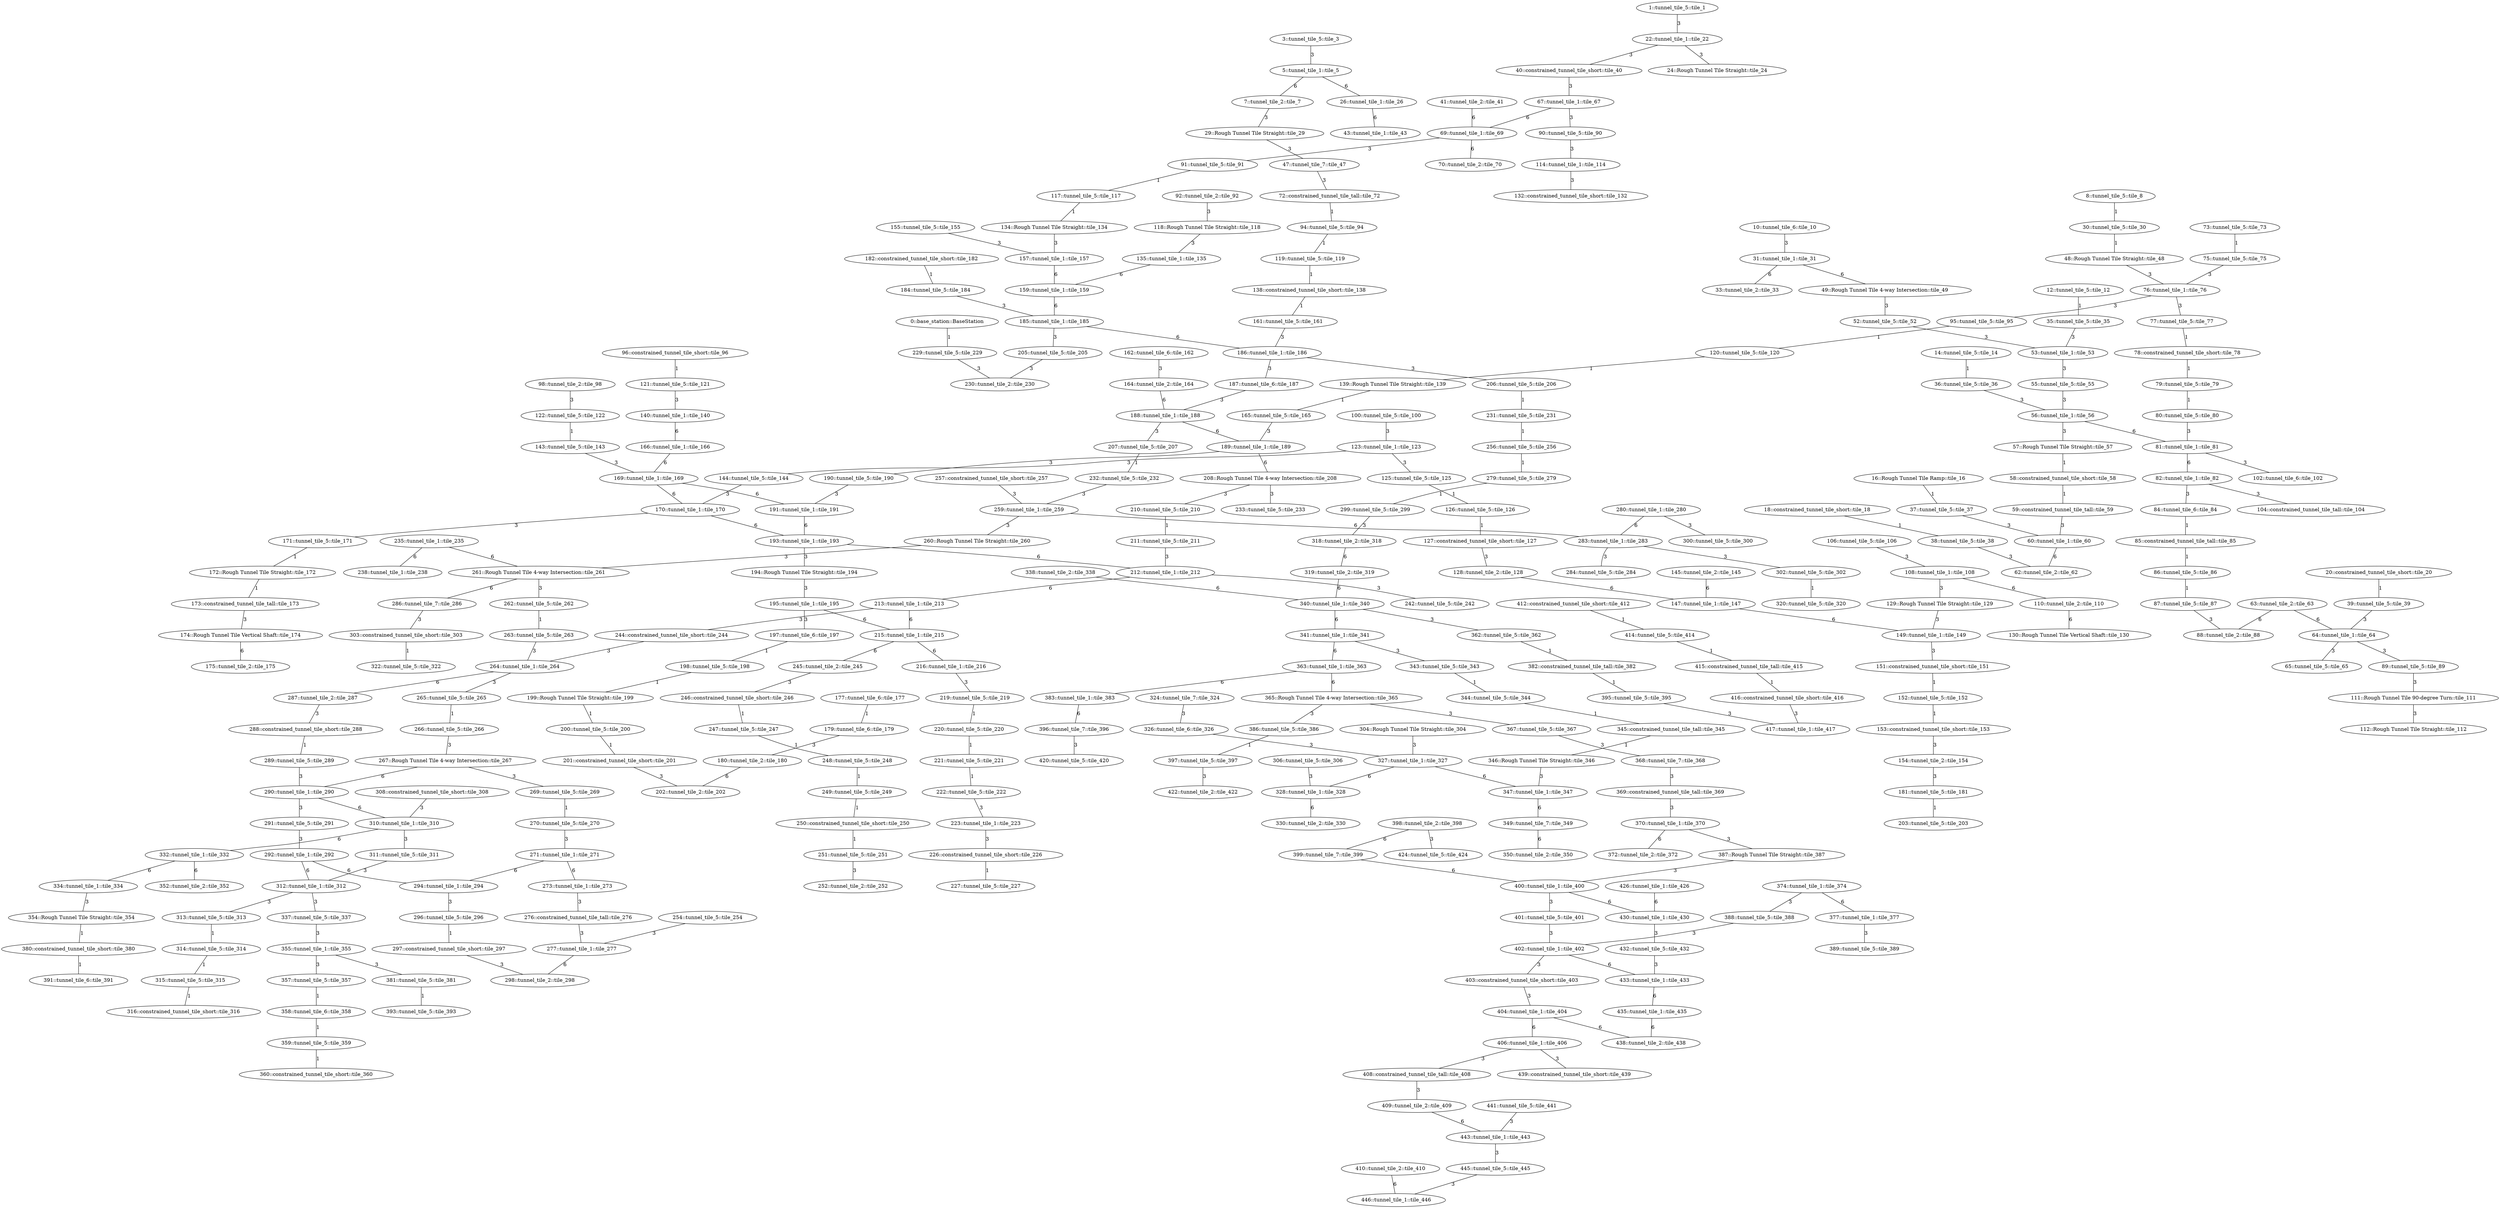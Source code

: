 /* Visibility graph for 01/tunnel_circuit_01.tsv */
/* Generated with the tile_tsv.py script: */
/*   tile_tsv.py 01/tunnel_circuit_01.tsv -\-graph-file 01/tunnel_circuit_01.dot -\-world-file 01/tunnel_circuit_01.sdf -\-world-name tunnel_circuit_01 -\-y0 200 */

graph {
  /* ==== Vertices ==== */

  /* Base station / Staging area */
  0   [label="0::base_station::BaseStation"];

  1   [label="1::tunnel_tile_5::tile_1"];
  3   [label="3::tunnel_tile_5::tile_3"];
  5   [label="5::tunnel_tile_1::tile_5"];
  7   [label="7::tunnel_tile_2::tile_7"];
  8   [label="8::tunnel_tile_5::tile_8"];
  10  [label="10::tunnel_tile_6::tile_10"];
  12  [label="12::tunnel_tile_5::tile_12"];
  14  [label="14::tunnel_tile_5::tile_14"];
  16  [label="16::Rough Tunnel Tile Ramp::tile_16"];
  18  [label="18::constrained_tunnel_tile_short::tile_18"];
  20  [label="20::constrained_tunnel_tile_short::tile_20"];
  22  [label="22::tunnel_tile_1::tile_22"];
  24  [label="24::Rough Tunnel Tile Straight::tile_24"];
  26  [label="26::tunnel_tile_1::tile_26"];
  29  [label="29::Rough Tunnel Tile Straight::tile_29"];
  30  [label="30::tunnel_tile_5::tile_30"];
  31  [label="31::tunnel_tile_1::tile_31"];
  33  [label="33::tunnel_tile_2::tile_33"];
  35  [label="35::tunnel_tile_5::tile_35"];
  36  [label="36::tunnel_tile_5::tile_36"];
  37  [label="37::tunnel_tile_5::tile_37"];
  38  [label="38::tunnel_tile_5::tile_38"];
  39  [label="39::tunnel_tile_5::tile_39"];
  40  [label="40::constrained_tunnel_tile_short::tile_40"];
  41  [label="41::tunnel_tile_2::tile_41"];
  43  [label="43::tunnel_tile_1::tile_43"];
  47  [label="47::tunnel_tile_7::tile_47"];
  48  [label="48::Rough Tunnel Tile Straight::tile_48"];
  49  [label="49::Rough Tunnel Tile 4-way Intersection::tile_49"];
  52  [label="52::tunnel_tile_5::tile_52"];
  53  [label="53::tunnel_tile_1::tile_53"];
  55  [label="55::tunnel_tile_5::tile_55"];
  56  [label="56::tunnel_tile_1::tile_56"];
  57  [label="57::Rough Tunnel Tile Straight::tile_57"];
  58  [label="58::constrained_tunnel_tile_short::tile_58"];
  59  [label="59::constrained_tunnel_tile_tall::tile_59"];
  60  [label="60::tunnel_tile_1::tile_60"];
  62  [label="62::tunnel_tile_2::tile_62"];
  63  [label="63::tunnel_tile_2::tile_63"];
  64  [label="64::tunnel_tile_1::tile_64"];
  65  [label="65::tunnel_tile_5::tile_65"];
  67  [label="67::tunnel_tile_1::tile_67"];
  69  [label="69::tunnel_tile_1::tile_69"];
  70  [label="70::tunnel_tile_2::tile_70"];
  72  [label="72::constrained_tunnel_tile_tall::tile_72"];
  73  [label="73::tunnel_tile_5::tile_73"];
  75  [label="75::tunnel_tile_5::tile_75"];
  76  [label="76::tunnel_tile_1::tile_76"];
  77  [label="77::tunnel_tile_5::tile_77"];
  78  [label="78::constrained_tunnel_tile_short::tile_78"];
  79  [label="79::tunnel_tile_5::tile_79"];
  80  [label="80::tunnel_tile_5::tile_80"];
  81  [label="81::tunnel_tile_1::tile_81"];
  82  [label="82::tunnel_tile_1::tile_82"];
  84  [label="84::tunnel_tile_6::tile_84"];
  85  [label="85::constrained_tunnel_tile_tall::tile_85"];
  86  [label="86::tunnel_tile_5::tile_86"];
  87  [label="87::tunnel_tile_5::tile_87"];
  88  [label="88::tunnel_tile_2::tile_88"];
  89  [label="89::tunnel_tile_5::tile_89"];
  90  [label="90::tunnel_tile_5::tile_90"];
  91  [label="91::tunnel_tile_5::tile_91"];
  92  [label="92::tunnel_tile_2::tile_92"];
  94  [label="94::tunnel_tile_5::tile_94"];
  95  [label="95::tunnel_tile_5::tile_95"];
  96  [label="96::constrained_tunnel_tile_short::tile_96"];
  98  [label="98::tunnel_tile_2::tile_98"];
  100 [label="100::tunnel_tile_5::tile_100"];
  102 [label="102::tunnel_tile_6::tile_102"];
  104 [label="104::constrained_tunnel_tile_tall::tile_104"];
  106 [label="106::tunnel_tile_5::tile_106"];
  108 [label="108::tunnel_tile_1::tile_108"];
  110 [label="110::tunnel_tile_2::tile_110"];
  111 [label="111::Rough Tunnel Tile 90-degree Turn::tile_111"];
  112 [label="112::Rough Tunnel Tile Straight::tile_112"];
  114 [label="114::tunnel_tile_1::tile_114"];
  117 [label="117::tunnel_tile_5::tile_117"];
  118 [label="118::Rough Tunnel Tile Straight::tile_118"];
  119 [label="119::tunnel_tile_5::tile_119"];
  120 [label="120::tunnel_tile_5::tile_120"];
  121 [label="121::tunnel_tile_5::tile_121"];
  122 [label="122::tunnel_tile_5::tile_122"];
  123 [label="123::tunnel_tile_1::tile_123"];
  125 [label="125::tunnel_tile_5::tile_125"];
  126 [label="126::tunnel_tile_5::tile_126"];
  127 [label="127::constrained_tunnel_tile_short::tile_127"];
  128 [label="128::tunnel_tile_2::tile_128"];
  129 [label="129::Rough Tunnel Tile Straight::tile_129"];
  130 [label="130::Rough Tunnel Tile Vertical Shaft::tile_130"];
  132 [label="132::constrained_tunnel_tile_short::tile_132"];
  134 [label="134::Rough Tunnel Tile Straight::tile_134"];
  135 [label="135::tunnel_tile_1::tile_135"];
  138 [label="138::constrained_tunnel_tile_short::tile_138"];
  139 [label="139::Rough Tunnel Tile Straight::tile_139"];
  140 [label="140::tunnel_tile_1::tile_140"];
  143 [label="143::tunnel_tile_5::tile_143"];
  144 [label="144::tunnel_tile_5::tile_144"];
  145 [label="145::tunnel_tile_2::tile_145"];
  147 [label="147::tunnel_tile_1::tile_147"];
  149 [label="149::tunnel_tile_1::tile_149"];
  151 [label="151::constrained_tunnel_tile_short::tile_151"];
  152 [label="152::tunnel_tile_5::tile_152"];
  153 [label="153::constrained_tunnel_tile_short::tile_153"];
  154 [label="154::tunnel_tile_2::tile_154"];
  155 [label="155::tunnel_tile_5::tile_155"];
  157 [label="157::tunnel_tile_1::tile_157"];
  159 [label="159::tunnel_tile_1::tile_159"];
  161 [label="161::tunnel_tile_5::tile_161"];
  162 [label="162::tunnel_tile_6::tile_162"];
  164 [label="164::tunnel_tile_2::tile_164"];
  165 [label="165::tunnel_tile_5::tile_165"];
  166 [label="166::tunnel_tile_1::tile_166"];
  169 [label="169::tunnel_tile_1::tile_169"];
  170 [label="170::tunnel_tile_1::tile_170"];
  171 [label="171::tunnel_tile_5::tile_171"];
  172 [label="172::Rough Tunnel Tile Straight::tile_172"];
  173 [label="173::constrained_tunnel_tile_tall::tile_173"];
  174 [label="174::Rough Tunnel Tile Vertical Shaft::tile_174"];
  175 [label="175::tunnel_tile_2::tile_175"];
  177 [label="177::tunnel_tile_6::tile_177"];
  179 [label="179::tunnel_tile_6::tile_179"];
  180 [label="180::tunnel_tile_2::tile_180"];
  181 [label="181::tunnel_tile_5::tile_181"];
  182 [label="182::constrained_tunnel_tile_short::tile_182"];
  184 [label="184::tunnel_tile_5::tile_184"];
  185 [label="185::tunnel_tile_1::tile_185"];
  186 [label="186::tunnel_tile_1::tile_186"];
  187 [label="187::tunnel_tile_6::tile_187"];
  188 [label="188::tunnel_tile_1::tile_188"];
  189 [label="189::tunnel_tile_1::tile_189"];
  190 [label="190::tunnel_tile_5::tile_190"];
  191 [label="191::tunnel_tile_1::tile_191"];
  193 [label="193::tunnel_tile_1::tile_193"];
  194 [label="194::Rough Tunnel Tile Straight::tile_194"];
  195 [label="195::tunnel_tile_1::tile_195"];
  197 [label="197::tunnel_tile_6::tile_197"];
  198 [label="198::tunnel_tile_5::tile_198"];
  199 [label="199::Rough Tunnel Tile Straight::tile_199"];
  200 [label="200::tunnel_tile_5::tile_200"];
  201 [label="201::constrained_tunnel_tile_short::tile_201"];
  202 [label="202::tunnel_tile_2::tile_202"];
  203 [label="203::tunnel_tile_5::tile_203"];
  205 [label="205::tunnel_tile_5::tile_205"];
  206 [label="206::tunnel_tile_5::tile_206"];
  207 [label="207::tunnel_tile_5::tile_207"];
  208 [label="208::Rough Tunnel Tile 4-way Intersection::tile_208"];
  210 [label="210::tunnel_tile_5::tile_210"];
  211 [label="211::tunnel_tile_5::tile_211"];
  212 [label="212::tunnel_tile_1::tile_212"];
  213 [label="213::tunnel_tile_1::tile_213"];
  215 [label="215::tunnel_tile_1::tile_215"];
  216 [label="216::tunnel_tile_1::tile_216"];
  219 [label="219::tunnel_tile_5::tile_219"];
  220 [label="220::tunnel_tile_5::tile_220"];
  221 [label="221::tunnel_tile_5::tile_221"];
  222 [label="222::tunnel_tile_5::tile_222"];
  223 [label="223::tunnel_tile_1::tile_223"];
  226 [label="226::constrained_tunnel_tile_short::tile_226"];
  227 [label="227::tunnel_tile_5::tile_227"];
  229 [label="229::tunnel_tile_5::tile_229"];
  230 [label="230::tunnel_tile_2::tile_230"];
  231 [label="231::tunnel_tile_5::tile_231"];
  232 [label="232::tunnel_tile_5::tile_232"];
  233 [label="233::tunnel_tile_5::tile_233"];
  235 [label="235::tunnel_tile_1::tile_235"];
  238 [label="238::tunnel_tile_1::tile_238"];
  242 [label="242::tunnel_tile_5::tile_242"];
  244 [label="244::constrained_tunnel_tile_short::tile_244"];
  245 [label="245::tunnel_tile_2::tile_245"];
  246 [label="246::constrained_tunnel_tile_short::tile_246"];
  247 [label="247::tunnel_tile_5::tile_247"];
  248 [label="248::tunnel_tile_5::tile_248"];
  249 [label="249::tunnel_tile_5::tile_249"];
  250 [label="250::constrained_tunnel_tile_short::tile_250"];
  251 [label="251::tunnel_tile_5::tile_251"];
  252 [label="252::tunnel_tile_2::tile_252"];
  254 [label="254::tunnel_tile_5::tile_254"];
  256 [label="256::tunnel_tile_5::tile_256"];
  257 [label="257::constrained_tunnel_tile_short::tile_257"];
  259 [label="259::tunnel_tile_1::tile_259"];
  260 [label="260::Rough Tunnel Tile Straight::tile_260"];
  261 [label="261::Rough Tunnel Tile 4-way Intersection::tile_261"];
  262 [label="262::tunnel_tile_5::tile_262"];
  263 [label="263::tunnel_tile_5::tile_263"];
  264 [label="264::tunnel_tile_1::tile_264"];
  265 [label="265::tunnel_tile_5::tile_265"];
  266 [label="266::tunnel_tile_5::tile_266"];
  267 [label="267::Rough Tunnel Tile 4-way Intersection::tile_267"];
  269 [label="269::tunnel_tile_5::tile_269"];
  270 [label="270::tunnel_tile_5::tile_270"];
  271 [label="271::tunnel_tile_1::tile_271"];
  273 [label="273::tunnel_tile_1::tile_273"];
  276 [label="276::constrained_tunnel_tile_tall::tile_276"];
  277 [label="277::tunnel_tile_1::tile_277"];
  279 [label="279::tunnel_tile_5::tile_279"];
  280 [label="280::tunnel_tile_1::tile_280"];
  283 [label="283::tunnel_tile_1::tile_283"];
  284 [label="284::tunnel_tile_5::tile_284"];
  286 [label="286::tunnel_tile_7::tile_286"];
  287 [label="287::tunnel_tile_2::tile_287"];
  288 [label="288::constrained_tunnel_tile_short::tile_288"];
  289 [label="289::tunnel_tile_5::tile_289"];
  290 [label="290::tunnel_tile_1::tile_290"];
  291 [label="291::tunnel_tile_5::tile_291"];
  292 [label="292::tunnel_tile_1::tile_292"];
  294 [label="294::tunnel_tile_1::tile_294"];
  296 [label="296::tunnel_tile_5::tile_296"];
  297 [label="297::constrained_tunnel_tile_short::tile_297"];
  298 [label="298::tunnel_tile_2::tile_298"];
  299 [label="299::tunnel_tile_5::tile_299"];
  300 [label="300::tunnel_tile_5::tile_300"];
  302 [label="302::tunnel_tile_5::tile_302"];
  303 [label="303::constrained_tunnel_tile_short::tile_303"];
  304 [label="304::Rough Tunnel Tile Straight::tile_304"];
  306 [label="306::tunnel_tile_5::tile_306"];
  308 [label="308::constrained_tunnel_tile_short::tile_308"];
  310 [label="310::tunnel_tile_1::tile_310"];
  311 [label="311::tunnel_tile_5::tile_311"];
  312 [label="312::tunnel_tile_1::tile_312"];
  313 [label="313::tunnel_tile_5::tile_313"];
  314 [label="314::tunnel_tile_5::tile_314"];
  315 [label="315::tunnel_tile_5::tile_315"];
  316 [label="316::constrained_tunnel_tile_short::tile_316"];
  318 [label="318::tunnel_tile_2::tile_318"];
  319 [label="319::tunnel_tile_2::tile_319"];
  320 [label="320::tunnel_tile_5::tile_320"];
  322 [label="322::tunnel_tile_5::tile_322"];
  324 [label="324::tunnel_tile_7::tile_324"];
  326 [label="326::tunnel_tile_6::tile_326"];
  327 [label="327::tunnel_tile_1::tile_327"];
  328 [label="328::tunnel_tile_1::tile_328"];
  330 [label="330::tunnel_tile_2::tile_330"];
  332 [label="332::tunnel_tile_1::tile_332"];
  334 [label="334::tunnel_tile_1::tile_334"];
  337 [label="337::tunnel_tile_5::tile_337"];
  338 [label="338::tunnel_tile_2::tile_338"];
  340 [label="340::tunnel_tile_1::tile_340"];
  341 [label="341::tunnel_tile_1::tile_341"];
  343 [label="343::tunnel_tile_5::tile_343"];
  344 [label="344::tunnel_tile_5::tile_344"];
  345 [label="345::constrained_tunnel_tile_tall::tile_345"];
  346 [label="346::Rough Tunnel Tile Straight::tile_346"];
  347 [label="347::tunnel_tile_1::tile_347"];
  349 [label="349::tunnel_tile_7::tile_349"];
  350 [label="350::tunnel_tile_2::tile_350"];
  352 [label="352::tunnel_tile_2::tile_352"];
  354 [label="354::Rough Tunnel Tile Straight::tile_354"];
  355 [label="355::tunnel_tile_1::tile_355"];
  357 [label="357::tunnel_tile_5::tile_357"];
  358 [label="358::tunnel_tile_6::tile_358"];
  359 [label="359::tunnel_tile_5::tile_359"];
  360 [label="360::constrained_tunnel_tile_short::tile_360"];
  362 [label="362::tunnel_tile_5::tile_362"];
  363 [label="363::tunnel_tile_1::tile_363"];
  365 [label="365::Rough Tunnel Tile 4-way Intersection::tile_365"];
  367 [label="367::tunnel_tile_5::tile_367"];
  368 [label="368::tunnel_tile_7::tile_368"];
  369 [label="369::constrained_tunnel_tile_tall::tile_369"];
  370 [label="370::tunnel_tile_1::tile_370"];
  372 [label="372::tunnel_tile_2::tile_372"];
  374 [label="374::tunnel_tile_1::tile_374"];
  377 [label="377::tunnel_tile_1::tile_377"];
  380 [label="380::constrained_tunnel_tile_short::tile_380"];
  381 [label="381::tunnel_tile_5::tile_381"];
  382 [label="382::constrained_tunnel_tile_tall::tile_382"];
  383 [label="383::tunnel_tile_1::tile_383"];
  386 [label="386::tunnel_tile_5::tile_386"];
  387 [label="387::Rough Tunnel Tile Straight::tile_387"];
  388 [label="388::tunnel_tile_5::tile_388"];
  389 [label="389::tunnel_tile_5::tile_389"];
  391 [label="391::tunnel_tile_6::tile_391"];
  393 [label="393::tunnel_tile_5::tile_393"];
  395 [label="395::tunnel_tile_5::tile_395"];
  396 [label="396::tunnel_tile_7::tile_396"];
  397 [label="397::tunnel_tile_5::tile_397"];
  398 [label="398::tunnel_tile_2::tile_398"];
  399 [label="399::tunnel_tile_7::tile_399"];
  400 [label="400::tunnel_tile_1::tile_400"];
  401 [label="401::tunnel_tile_5::tile_401"];
  402 [label="402::tunnel_tile_1::tile_402"];
  403 [label="403::constrained_tunnel_tile_short::tile_403"];
  404 [label="404::tunnel_tile_1::tile_404"];
  406 [label="406::tunnel_tile_1::tile_406"];
  408 [label="408::constrained_tunnel_tile_tall::tile_408"];
  409 [label="409::tunnel_tile_2::tile_409"];
  410 [label="410::tunnel_tile_2::tile_410"];
  412 [label="412::constrained_tunnel_tile_short::tile_412"];
  414 [label="414::tunnel_tile_5::tile_414"];
  415 [label="415::constrained_tunnel_tile_tall::tile_415"];
  416 [label="416::constrained_tunnel_tile_short::tile_416"];
  417 [label="417::tunnel_tile_1::tile_417"];
  420 [label="420::tunnel_tile_5::tile_420"];
  422 [label="422::tunnel_tile_2::tile_422"];
  424 [label="424::tunnel_tile_5::tile_424"];
  426 [label="426::tunnel_tile_1::tile_426"];
  430 [label="430::tunnel_tile_1::tile_430"];
  432 [label="432::tunnel_tile_5::tile_432"];
  433 [label="433::tunnel_tile_1::tile_433"];
  435 [label="435::tunnel_tile_1::tile_435"];
  438 [label="438::tunnel_tile_2::tile_438"];
  439 [label="439::constrained_tunnel_tile_short::tile_439"];
  441 [label="441::tunnel_tile_5::tile_441"];
  443 [label="443::tunnel_tile_1::tile_443"];
  445 [label="445::tunnel_tile_5::tile_445"];
  446 [label="446::tunnel_tile_1::tile_446"];

  /* ==== Edges ==== */

  /* Base station */
  0  -- 229 [label=1];
  1  -- 22  [label=3];
  3  -- 5   [label=3];
  5  -- 7   [label=6];  /* Intersection */
  5  -- 26  [label=6];  /* Intersection */
  7  -- 29  [label=3];
  8  -- 30  [label=1];
  10 -- 31  [label=3];
  12 -- 35  [label=1];
  14 -- 36  [label=1];
  16 -- 37  [label=1];
  18 -- 38  [label=1];
  20 -- 39  [label=1];
  22 -- 24  [label=3];  /* Intersection */
  22 -- 40  [label=3];  /* Intersection */
  26 -- 43  [label=6];  /* Intersection */
  29 -- 47  [label=3];
  30 -- 48  [label=1];
  31 -- 33  [label=6];  /* Intersection */
  31 -- 49  [label=6];  /* Intersection */
  35 -- 53  [label=3];
  36 -- 56  [label=3];
  37 -- 60  [label=3];
  38 -- 62  [label=3];
  39 -- 64  [label=3];
  40 -- 67  [label=3];
  41 -- 69  [label=6];
  47 -- 72  [label=3];
  48 -- 76  [label=3];
  49 -- 52  [label=3];  /* Intersection */
  52 -- 53  [label=3];
  53 -- 55  [label=3];  /* Intersection */
  55 -- 56  [label=3];
  56 -- 57  [label=3];  /* Intersection */
  56 -- 81  [label=6];  /* Intersection */
  57 -- 58  [label=1];
  58 -- 59  [label=1];
  59 -- 60  [label=3];
  60 -- 62  [label=6];  /* Intersection */
  63 -- 64  [label=6];
  63 -- 88  [label=6];
  64 -- 65  [label=3];  /* Intersection */
  64 -- 89  [label=3];  /* Intersection */
  67 -- 69  [label=6];  /* Intersection */
  67 -- 90  [label=3];  /* Intersection */
  69 -- 70  [label=6];  /* Intersection */
  69 -- 91  [label=3];  /* Intersection */
  72 -- 94  [label=1];
  73 -- 75  [label=1];
  75 -- 76  [label=3];
  76 -- 77  [label=3];  /* Intersection */
  76 -- 95  [label=3];  /* Intersection */
  77 -- 78  [label=1];
  78 -- 79  [label=1];
  79 -- 80  [label=1];
  80 -- 81  [label=3];
  81 -- 82  [label=6];  /* Intersection */
  81 -- 102 [label=3];  /* Intersection */
  82 -- 84  [label=3];  /* Intersection */
  82 -- 104 [label=3];  /* Intersection */
  84 -- 85  [label=1];
  85 -- 86  [label=1];
  86 -- 87  [label=1];
  87 -- 88  [label=3];
  89 -- 111 [label=3];
  90 -- 114 [label=3];
  91 -- 117 [label=1];
  92 -- 118 [label=3];
  94 -- 119 [label=1];
  95 -- 120 [label=1];
  96 -- 121 [label=1];
  98 -- 122 [label=3];
  100 -- 123 [label=3];
  106 -- 108 [label=3];
  108 -- 110 [label=6];  /* Intersection */
  108 -- 129 [label=3];  /* Intersection */
  110 -- 130 [label=6];
  111 -- 112 [label=3];
  114 -- 132 [label=3];  /* Intersection */
  117 -- 134 [label=1];
  118 -- 135 [label=3];
  119 -- 138 [label=1];
  120 -- 139 [label=1];
  121 -- 140 [label=3];
  122 -- 143 [label=1];
  123 -- 125 [label=3];  /* Intersection */
  123 -- 144 [label=3];  /* Intersection */
  125 -- 126 [label=1];
  126 -- 127 [label=1];
  127 -- 128 [label=3];
  128 -- 147 [label=6];
  129 -- 149 [label=3];
  134 -- 157 [label=3];
  135 -- 159 [label=6];  /* Intersection */
  138 -- 161 [label=1];
  139 -- 165 [label=1];
  140 -- 166 [label=6];  /* Intersection */
  143 -- 169 [label=3];
  144 -- 170 [label=3];
  145 -- 147 [label=6];
  147 -- 149 [label=6];  /* Intersection */
  149 -- 151 [label=3];  /* Intersection */
  151 -- 152 [label=1];
  152 -- 153 [label=1];
  153 -- 154 [label=3];
  154 -- 181 [label=3];
  155 -- 157 [label=3];
  157 -- 159 [label=6];  /* Intersection */
  159 -- 185 [label=6];  /* Intersection */
  161 -- 186 [label=3];
  162 -- 164 [label=3];
  164 -- 188 [label=6];
  165 -- 189 [label=3];
  166 -- 169 [label=6];  /* Intersection */
  169 -- 170 [label=6];  /* Intersection */
  169 -- 191 [label=6];  /* Intersection */
  170 -- 171 [label=3];  /* Intersection */
  170 -- 193 [label=6];  /* Intersection */
  171 -- 172 [label=1];
  172 -- 173 [label=1];
  173 -- 174 [label=3];
  174 -- 175 [label=6];
  177 -- 179 [label=1];
  179 -- 180 [label=3];
  180 -- 202 [label=6];
  181 -- 203 [label=1];
  182 -- 184 [label=1];
  184 -- 185 [label=3];
  185 -- 186 [label=6];  /* Intersection */
  185 -- 205 [label=3];  /* Intersection */
  186 -- 187 [label=3];  /* Intersection */
  186 -- 206 [label=3];  /* Intersection */
  187 -- 188 [label=3];
  188 -- 189 [label=6];  /* Intersection */
  188 -- 207 [label=3];  /* Intersection */
  189 -- 190 [label=3];  /* Intersection */
  189 -- 208 [label=6];  /* Intersection */
  190 -- 191 [label=3];
  191 -- 193 [label=6];  /* Intersection */
  193 -- 194 [label=3];  /* Intersection */
  193 -- 212 [label=6];  /* Intersection */
  194 -- 195 [label=3];
  195 -- 197 [label=3];  /* Intersection */
  195 -- 215 [label=6];  /* Intersection */
  197 -- 198 [label=1];
  198 -- 199 [label=1];
  199 -- 200 [label=1];
  200 -- 201 [label=1];
  201 -- 202 [label=3];
  205 -- 230 [label=3];
  206 -- 231 [label=1];
  207 -- 232 [label=1];
  208 -- 210 [label=3];  /* Intersection */
  208 -- 233 [label=3];  /* Intersection */
  210 -- 211 [label=1];
  211 -- 212 [label=3];
  212 -- 213 [label=6];  /* Intersection */
  212 -- 242 [label=3];  /* Intersection */
  213 -- 215 [label=6];  /* Intersection */
  213 -- 244 [label=3];  /* Intersection */
  215 -- 216 [label=6];  /* Intersection */
  215 -- 245 [label=6];  /* Intersection */
  216 -- 219 [label=3];  /* Intersection */
  219 -- 220 [label=1];
  220 -- 221 [label=1];
  221 -- 222 [label=1];
  222 -- 223 [label=3];
  223 -- 226 [label=3];  /* Intersection */
  226 -- 227 [label=1];
  229 -- 230 [label=3];
  231 -- 256 [label=1];
  232 -- 259 [label=3];
  235 -- 238 [label=6];  /* Intersection */
  235 -- 261 [label=6];  /* Intersection */
  244 -- 264 [label=3];
  245 -- 246 [label=3];
  246 -- 247 [label=1];
  247 -- 248 [label=1];
  248 -- 249 [label=1];
  249 -- 250 [label=1];
  250 -- 251 [label=1];
  251 -- 252 [label=3];
  254 -- 277 [label=3];
  256 -- 279 [label=1];
  257 -- 259 [label=3];
  259 -- 260 [label=3];  /* Intersection */
  259 -- 283 [label=6];  /* Intersection */
  260 -- 261 [label=3];
  261 -- 262 [label=3];  /* Intersection */
  261 -- 286 [label=6];  /* Intersection */
  262 -- 263 [label=1];
  263 -- 264 [label=3];
  264 -- 265 [label=3];  /* Intersection */
  264 -- 287 [label=6];  /* Intersection */
  265 -- 266 [label=1];
  266 -- 267 [label=3];
  267 -- 269 [label=3];  /* Intersection */
  267 -- 290 [label=6];  /* Intersection */
  269 -- 270 [label=1];
  270 -- 271 [label=3];
  271 -- 273 [label=6];  /* Intersection */
  271 -- 294 [label=6];  /* Intersection */
  273 -- 276 [label=3];  /* Intersection */
  276 -- 277 [label=3];
  277 -- 298 [label=6];  /* Intersection */
  279 -- 299 [label=1];
  280 -- 283 [label=6];  /* Intersection */
  280 -- 300 [label=3];  /* Intersection */
  283 -- 284 [label=3];  /* Intersection */
  283 -- 302 [label=3];  /* Intersection */
  286 -- 303 [label=3];
  287 -- 288 [label=3];
  288 -- 289 [label=1];
  289 -- 290 [label=3];
  290 -- 291 [label=3];  /* Intersection */
  290 -- 310 [label=6];  /* Intersection */
  291 -- 292 [label=3];
  292 -- 294 [label=6];  /* Intersection */
  292 -- 312 [label=6];  /* Intersection */
  294 -- 296 [label=3];  /* Intersection */
  296 -- 297 [label=1];
  297 -- 298 [label=3];
  299 -- 318 [label=3];
  302 -- 320 [label=1];
  303 -- 322 [label=1];
  304 -- 327 [label=3];
  306 -- 328 [label=3];
  308 -- 310 [label=3];
  310 -- 311 [label=3];  /* Intersection */
  310 -- 332 [label=6];  /* Intersection */
  311 -- 312 [label=3];
  312 -- 313 [label=3];  /* Intersection */
  312 -- 337 [label=3];  /* Intersection */
  313 -- 314 [label=1];
  314 -- 315 [label=1];
  315 -- 316 [label=1];
  318 -- 319 [label=6];
  319 -- 340 [label=6];
  324 -- 326 [label=3];
  326 -- 327 [label=3];
  327 -- 328 [label=6];  /* Intersection */
  327 -- 347 [label=6];  /* Intersection */
  328 -- 330 [label=6];  /* Intersection */
  332 -- 334 [label=6];  /* Intersection */
  332 -- 352 [label=6];  /* Intersection */
  334 -- 354 [label=3];  /* Intersection */
  337 -- 355 [label=3];
  338 -- 340 [label=6];
  340 -- 341 [label=6];  /* Intersection */
  340 -- 362 [label=3];  /* Intersection */
  341 -- 343 [label=3];  /* Intersection */
  341 -- 363 [label=6];  /* Intersection */
  343 -- 344 [label=1];
  344 -- 345 [label=1];
  345 -- 346 [label=1];
  346 -- 347 [label=3];
  347 -- 349 [label=6];  /* Intersection */
  349 -- 350 [label=6];
  354 -- 380 [label=1];
  355 -- 357 [label=3];  /* Intersection */
  355 -- 381 [label=3];  /* Intersection */
  357 -- 358 [label=1];
  358 -- 359 [label=1];
  359 -- 360 [label=1];
  362 -- 382 [label=1];
  363 -- 365 [label=6];  /* Intersection */
  363 -- 383 [label=6];  /* Intersection */
  365 -- 367 [label=3];  /* Intersection */
  365 -- 386 [label=3];  /* Intersection */
  367 -- 368 [label=3];
  368 -- 369 [label=3];
  369 -- 370 [label=3];
  370 -- 372 [label=6];  /* Intersection */
  370 -- 387 [label=3];  /* Intersection */
  374 -- 377 [label=6];  /* Intersection */
  374 -- 388 [label=3];  /* Intersection */
  377 -- 389 [label=3];  /* Intersection */
  380 -- 391 [label=1];
  381 -- 393 [label=1];
  382 -- 395 [label=1];
  383 -- 396 [label=6];  /* Intersection */
  386 -- 397 [label=1];
  387 -- 400 [label=3];
  388 -- 402 [label=3];
  395 -- 417 [label=3];
  396 -- 420 [label=3];
  397 -- 422 [label=3];
  398 -- 399 [label=6];
  398 -- 424 [label=3];
  399 -- 400 [label=6];
  400 -- 401 [label=3];  /* Intersection */
  400 -- 430 [label=6];  /* Intersection */
  401 -- 402 [label=3];
  402 -- 403 [label=3];  /* Intersection */
  402 -- 433 [label=6];  /* Intersection */
  403 -- 404 [label=3];
  404 -- 406 [label=6];  /* Intersection */
  404 -- 438 [label=6];  /* Intersection */
  406 -- 408 [label=3];  /* Intersection */
  406 -- 439 [label=3];  /* Intersection */
  408 -- 409 [label=3];
  409 -- 443 [label=6];
  410 -- 446 [label=6];
  412 -- 414 [label=1];
  414 -- 415 [label=1];
  415 -- 416 [label=1];
  416 -- 417 [label=3];
  426 -- 430 [label=6];  /* Intersection */
  430 -- 432 [label=3];  /* Intersection */
  432 -- 433 [label=3];
  433 -- 435 [label=6];  /* Intersection */
  435 -- 438 [label=6];  /* Intersection */
  441 -- 443 [label=3];
  443 -- 445 [label=3];  /* Intersection */
  445 -- 446 [label=3];
}

